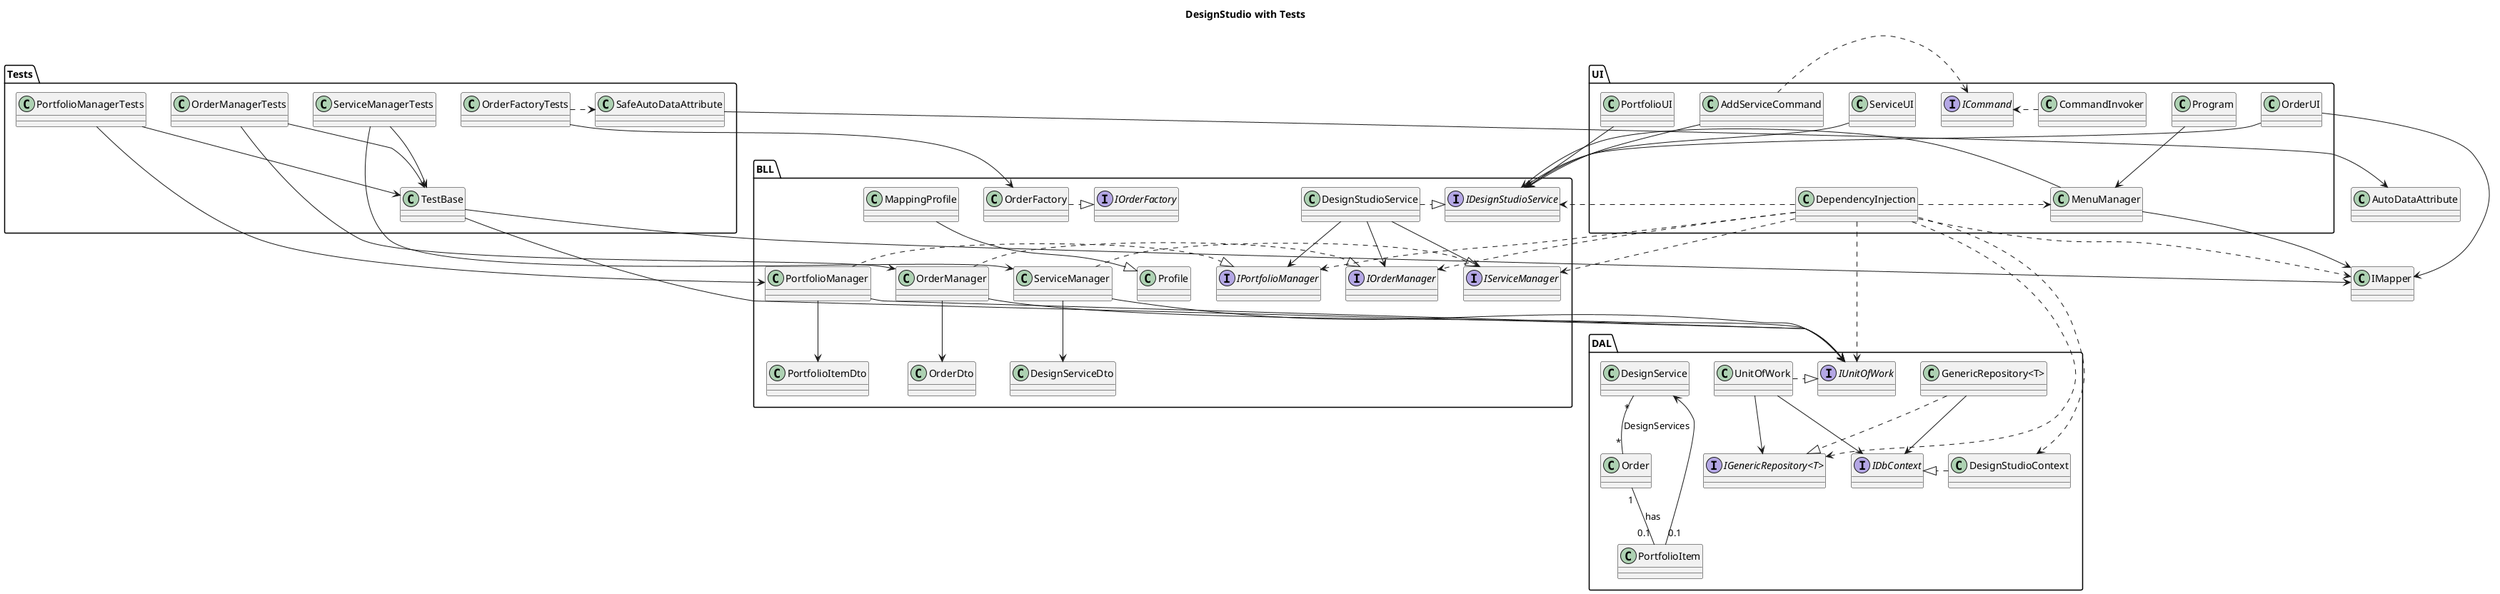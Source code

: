 @startuml
skinparam rankdir TB
skinparam classAttributeIconSize 0

title DesignStudio with Tests
together{
skinparam rankdir TB
package "DAL" {
class DesignStudioContext
interface IDbContext
interface "IGenericRepository<T>"
class "GenericRepository<T>"
interface IUnitOfWork
class UnitOfWork
class DesignService
class Order
class PortfolioItem
}

package "BLL" {
class DesignServiceDto
class OrderDto
class PortfolioItemDto
interface IOrderManager
interface IServiceManager
interface IPortfolioManager
interface IDesignStudioService
interface IOrderFactory
class OrderManager
class ServiceManager
class PortfolioManager
class OrderFactory
class DesignStudioService
class MappingProfile
class Profile
}

package "UI" {

class Program
class MenuManager
class OrderUI
class ServiceUI
class PortfolioUI
interface ICommand
class AddServiceCommand
class CommandInvoker
class DependencyInjection
}
package "Tests" {
class TestBase
class SafeAutoDataAttribute
class OrderManagerTests
class ServiceManagerTests
class PortfolioManagerTests
class OrderFactoryTests
}
}

' DAL
"GenericRepository<T>" .|> "IGenericRepository<T>"
UnitOfWork .|> IUnitOfWork
DesignStudioContext .|> IDbContext
"GenericRepository<T>" --> IDbContext
UnitOfWork --> IDbContext
UnitOfWork --> "IGenericRepository<T>"

' Entity Associations
DesignService "*" -- "*" Order : DesignServices
Order "1" -- "0.1" PortfolioItem : has
PortfolioItem "0.1" --> DesignService

' BLL Implementations
OrderManager .|> IOrderManager
ServiceManager .|> IServiceManager
PortfolioManager .|> IPortfolioManager
DesignStudioService .|> IDesignStudioService
OrderFactory .|> IOrderFactory
MappingProfile --|> Profile

' BLL Dependencies
OrderManager --> IUnitOfWork
ServiceManager --> IUnitOfWork
PortfolioManager --> IUnitOfWork
OrderManager --> OrderDto
ServiceManager --> DesignServiceDto
PortfolioManager --> PortfolioItemDto
DesignStudioService --> IOrderManager
DesignStudioService --> IServiceManager
DesignStudioService --> IPortfolioManager

' UI Layers
Program --> MenuManager
MenuManager --> IDesignStudioService
MenuManager --> IMapper
OrderUI --> IDesignStudioService
OrderUI --> IMapper
ServiceUI --> IDesignStudioService
PortfolioUI --> IDesignStudioService
AddServiceCommand .> ICommand
AddServiceCommand --> IDesignStudioService
CommandInvoker .> ICommand
DependencyInjection .> DesignStudioContext
DependencyInjection .> IUnitOfWork
DependencyInjection .> "IGenericRepository<T>"
DependencyInjection .> IMapper
DependencyInjection .> IOrderManager
DependencyInjection .> IServiceManager
DependencyInjection .> IPortfolioManager
DependencyInjection .> IDesignStudioService
DependencyInjection .> MenuManager

' Test Project Dependencies
TestBase --> IUnitOfWork
TestBase --> IMapper
SafeAutoDataAttribute --> AutoDataAttribute
OrderManagerTests --> OrderManager
OrderManagerTests --> TestBase
ServiceManagerTests --> ServiceManager
ServiceManagerTests --> TestBase
PortfolioManagerTests --> PortfolioManager
PortfolioManagerTests --> TestBase
OrderFactoryTests --> OrderFactory
OrderFactoryTests .> SafeAutoDataAttribute

@enduml
